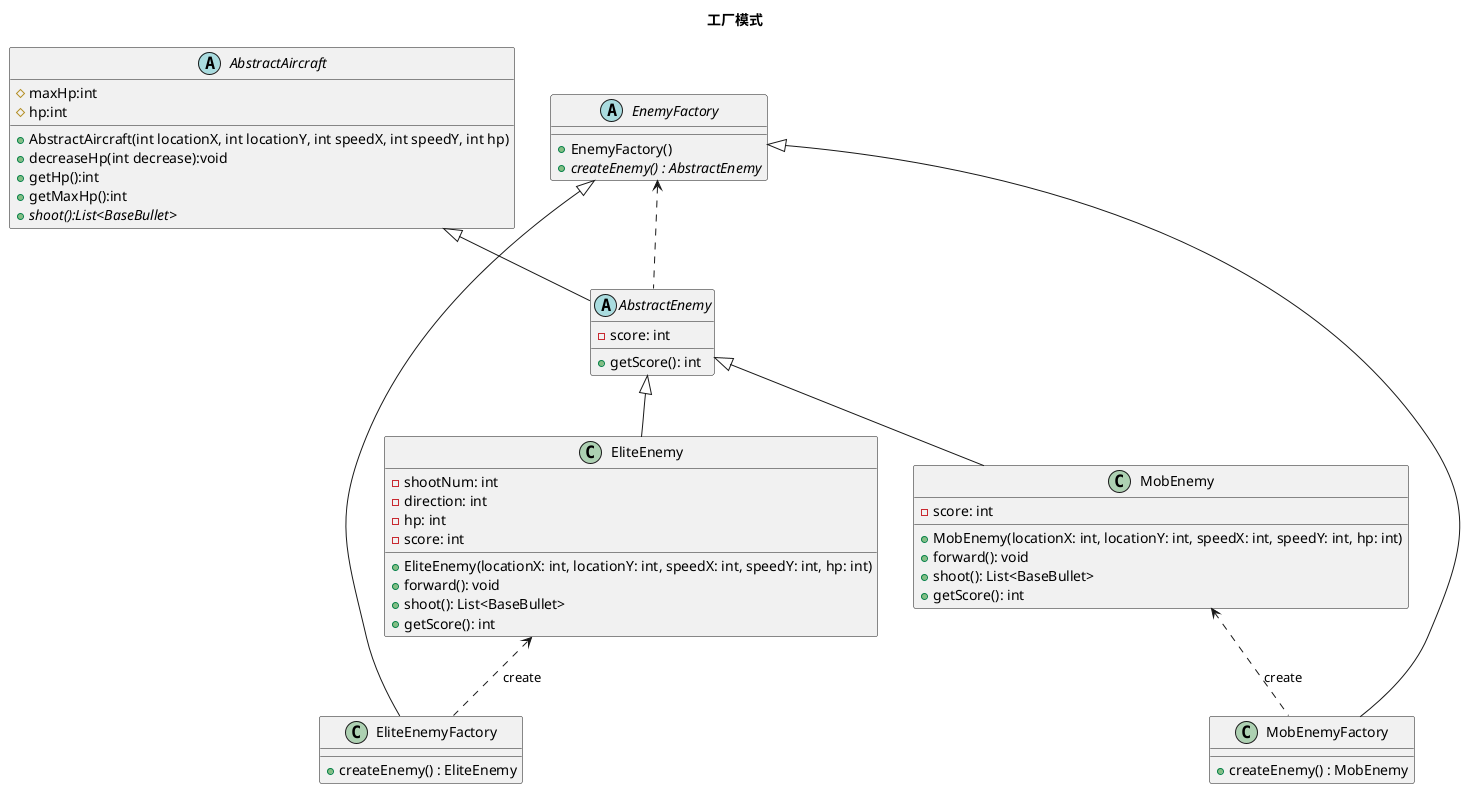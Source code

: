 @startuml
'https://plantuml.com/class-diagram
title 工厂模式
abstract class AbstractAircraft
{
	# maxHp:int
    # hp:int
    + AbstractAircraft(int locationX, int locationY, int speedX, int speedY, int hp)
    + decreaseHp(int decrease):void
    + getHp():int
    + getMaxHp():int
    + {abstract} shoot():List<BaseBullet>
 }

abstract class AbstractEnemy extends AbstractAircraft {
  - score: int

  + getScore(): int
}

class EliteEnemy extends AbstractEnemy {
  - shootNum: int
  - direction: int
  - hp: int
  - score: int
  + EliteEnemy(locationX: int, locationY: int, speedX: int, speedY: int, hp: int)
  + forward(): void
  + shoot(): List<BaseBullet>
  + getScore(): int
}
class MobEnemy extends AbstractEnemy {
  - score: int
  + MobEnemy(locationX: int, locationY: int, speedX: int, speedY: int, hp: int)
  + forward(): void
  + shoot(): List<BaseBullet>
  + getScore(): int
}
abstract class EnemyFactory {
    +EnemyFactory()
    +{abstract}createEnemy() : AbstractEnemy
}
class EliteEnemyFactory extends EnemyFactory{
    +createEnemy() : EliteEnemy
}
class MobEnemyFactory extends EnemyFactory{
    +createEnemy() : MobEnemy
}
EnemyFactory <.. AbstractEnemy
EliteEnemy<.. EliteEnemyFactory:create
MobEnemy<.. MobEnemyFactory:create
@enduml